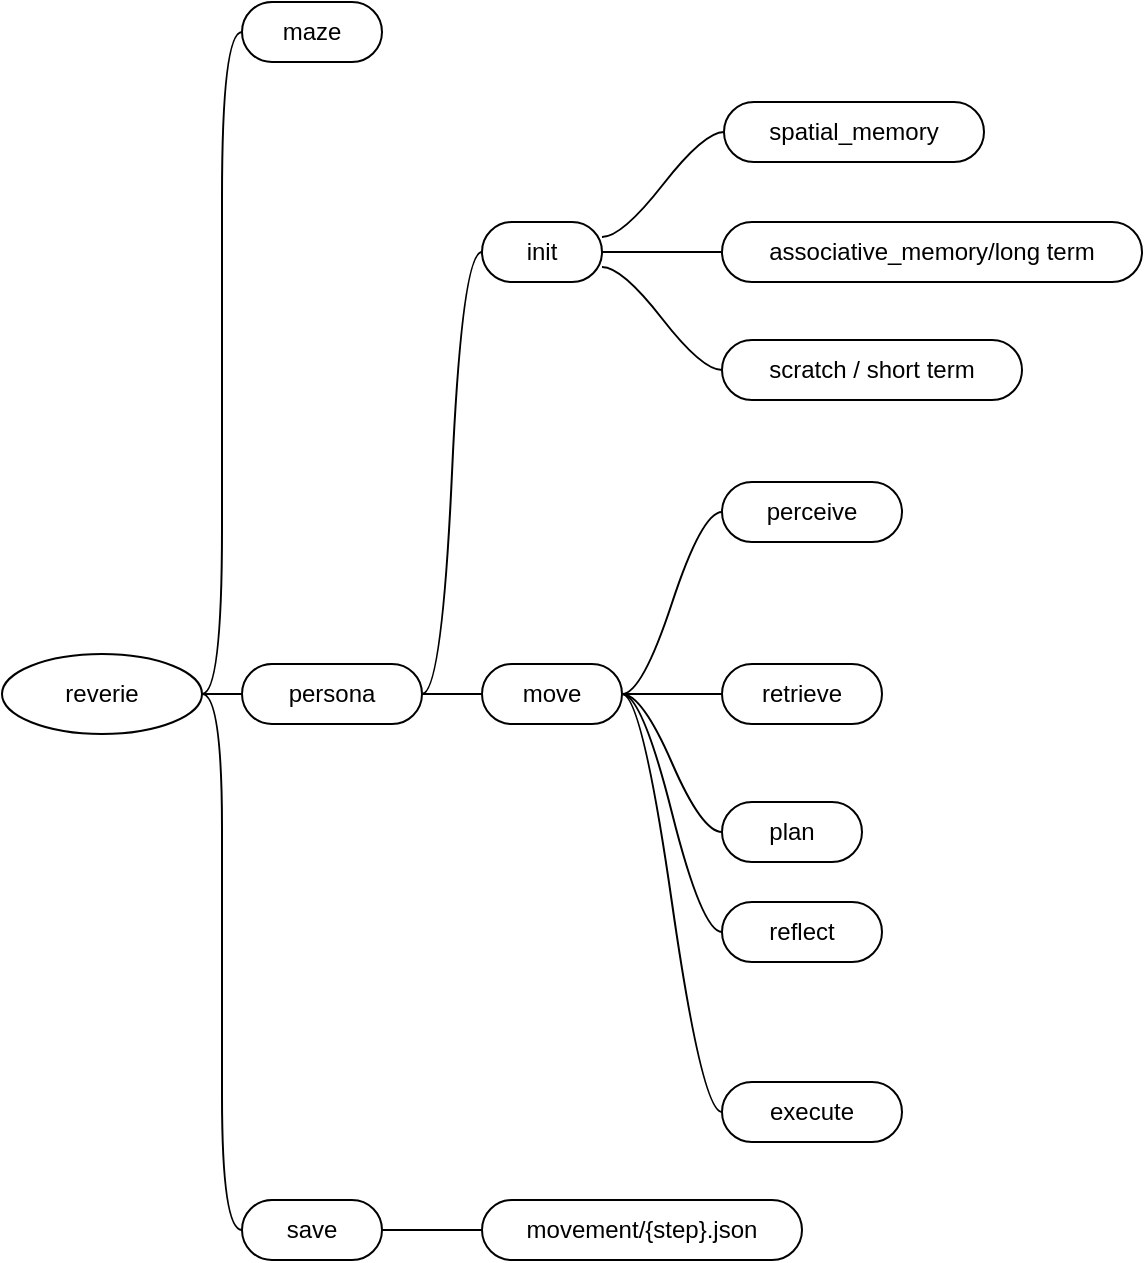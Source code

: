 <mxfile version="24.6.0" type="github" pages="2">
  <diagram name="reverie" id="s_nkpmsKXtiOrl09fuT8">
    <mxGraphModel dx="1412" dy="737" grid="1" gridSize="10" guides="1" tooltips="1" connect="1" arrows="1" fold="1" page="1" pageScale="1" pageWidth="850" pageHeight="1100" math="0" shadow="0">
      <root>
        <mxCell id="0" />
        <mxCell id="1" parent="0" />
        <mxCell id="eG-PNalup7SC8HZ_1Mb5-1" value="reverie" style="ellipse;whiteSpace=wrap;html=1;align=center;newEdgeStyle={&quot;edgeStyle&quot;:&quot;entityRelationEdgeStyle&quot;,&quot;startArrow&quot;:&quot;none&quot;,&quot;endArrow&quot;:&quot;none&quot;,&quot;segment&quot;:10,&quot;curved&quot;:1,&quot;sourcePerimeterSpacing&quot;:0,&quot;targetPerimeterSpacing&quot;:0};treeFolding=1;treeMoving=1;" vertex="1" parent="1">
          <mxGeometry x="40" y="387" width="100" height="40" as="geometry" />
        </mxCell>
        <mxCell id="eG-PNalup7SC8HZ_1Mb5-4" value="maze" style="whiteSpace=wrap;html=1;rounded=1;arcSize=50;align=center;verticalAlign=middle;strokeWidth=1;autosize=1;spacing=4;treeFolding=1;treeMoving=1;newEdgeStyle={&quot;edgeStyle&quot;:&quot;entityRelationEdgeStyle&quot;,&quot;startArrow&quot;:&quot;none&quot;,&quot;endArrow&quot;:&quot;none&quot;,&quot;segment&quot;:10,&quot;curved&quot;:1,&quot;sourcePerimeterSpacing&quot;:0,&quot;targetPerimeterSpacing&quot;:0};" vertex="1" parent="1">
          <mxGeometry x="160" y="61" width="70" height="30" as="geometry" />
        </mxCell>
        <mxCell id="eG-PNalup7SC8HZ_1Mb5-5" value="" style="edgeStyle=entityRelationEdgeStyle;startArrow=none;endArrow=none;segment=10;curved=1;sourcePerimeterSpacing=0;targetPerimeterSpacing=0;rounded=0;exitX=1;exitY=0.5;exitDx=0;exitDy=0;" edge="1" target="eG-PNalup7SC8HZ_1Mb5-4" parent="1" source="eG-PNalup7SC8HZ_1Mb5-1">
          <mxGeometry relative="1" as="geometry">
            <mxPoint x="170" y="344" as="sourcePoint" />
          </mxGeometry>
        </mxCell>
        <mxCell id="eG-PNalup7SC8HZ_1Mb5-6" value="persona" style="whiteSpace=wrap;html=1;rounded=1;arcSize=50;align=center;verticalAlign=middle;strokeWidth=1;autosize=1;spacing=4;treeFolding=1;treeMoving=1;newEdgeStyle={&quot;edgeStyle&quot;:&quot;entityRelationEdgeStyle&quot;,&quot;startArrow&quot;:&quot;none&quot;,&quot;endArrow&quot;:&quot;none&quot;,&quot;segment&quot;:10,&quot;curved&quot;:1,&quot;sourcePerimeterSpacing&quot;:0,&quot;targetPerimeterSpacing&quot;:0};" vertex="1" parent="1">
          <mxGeometry x="160" y="392" width="90" height="30" as="geometry" />
        </mxCell>
        <mxCell id="eG-PNalup7SC8HZ_1Mb5-7" value="" style="edgeStyle=entityRelationEdgeStyle;startArrow=none;endArrow=none;segment=10;curved=1;sourcePerimeterSpacing=0;targetPerimeterSpacing=0;rounded=0;exitX=1;exitY=0.5;exitDx=0;exitDy=0;" edge="1" target="eG-PNalup7SC8HZ_1Mb5-6" parent="1" source="eG-PNalup7SC8HZ_1Mb5-1">
          <mxGeometry relative="1" as="geometry">
            <mxPoint x="130" y="432" as="sourcePoint" />
          </mxGeometry>
        </mxCell>
        <mxCell id="eG-PNalup7SC8HZ_1Mb5-8" value="init" style="whiteSpace=wrap;html=1;rounded=1;arcSize=50;align=center;verticalAlign=middle;strokeWidth=1;autosize=1;spacing=4;treeFolding=1;treeMoving=1;newEdgeStyle={&quot;edgeStyle&quot;:&quot;entityRelationEdgeStyle&quot;,&quot;startArrow&quot;:&quot;none&quot;,&quot;endArrow&quot;:&quot;none&quot;,&quot;segment&quot;:10,&quot;curved&quot;:1,&quot;sourcePerimeterSpacing&quot;:0,&quot;targetPerimeterSpacing&quot;:0};" vertex="1" parent="1">
          <mxGeometry x="280" y="171" width="60" height="30" as="geometry" />
        </mxCell>
        <mxCell id="eG-PNalup7SC8HZ_1Mb5-9" value="" style="edgeStyle=entityRelationEdgeStyle;startArrow=none;endArrow=none;segment=10;curved=1;sourcePerimeterSpacing=0;targetPerimeterSpacing=0;rounded=0;exitX=1;exitY=0.5;exitDx=0;exitDy=0;" edge="1" target="eG-PNalup7SC8HZ_1Mb5-8" parent="1" source="eG-PNalup7SC8HZ_1Mb5-6">
          <mxGeometry relative="1" as="geometry">
            <mxPoint x="310" y="374" as="sourcePoint" />
          </mxGeometry>
        </mxCell>
        <mxCell id="eG-PNalup7SC8HZ_1Mb5-10" value="move" style="whiteSpace=wrap;html=1;rounded=1;arcSize=50;align=center;verticalAlign=middle;strokeWidth=1;autosize=1;spacing=4;treeFolding=1;treeMoving=1;newEdgeStyle={&quot;edgeStyle&quot;:&quot;entityRelationEdgeStyle&quot;,&quot;startArrow&quot;:&quot;none&quot;,&quot;endArrow&quot;:&quot;none&quot;,&quot;segment&quot;:10,&quot;curved&quot;:1,&quot;sourcePerimeterSpacing&quot;:0,&quot;targetPerimeterSpacing&quot;:0};" vertex="1" parent="1">
          <mxGeometry x="280" y="392" width="70" height="30" as="geometry" />
        </mxCell>
        <mxCell id="eG-PNalup7SC8HZ_1Mb5-11" value="" style="edgeStyle=entityRelationEdgeStyle;startArrow=none;endArrow=none;segment=10;curved=1;sourcePerimeterSpacing=0;targetPerimeterSpacing=0;rounded=0;exitX=1;exitY=0.5;exitDx=0;exitDy=0;" edge="1" target="eG-PNalup7SC8HZ_1Mb5-10" parent="1" source="eG-PNalup7SC8HZ_1Mb5-6">
          <mxGeometry relative="1" as="geometry">
            <mxPoint x="380" y="474" as="sourcePoint" />
          </mxGeometry>
        </mxCell>
        <mxCell id="eG-PNalup7SC8HZ_1Mb5-12" value="save" style="whiteSpace=wrap;html=1;rounded=1;arcSize=50;align=center;verticalAlign=middle;strokeWidth=1;autosize=1;spacing=4;treeFolding=1;treeMoving=1;newEdgeStyle={&quot;edgeStyle&quot;:&quot;entityRelationEdgeStyle&quot;,&quot;startArrow&quot;:&quot;none&quot;,&quot;endArrow&quot;:&quot;none&quot;,&quot;segment&quot;:10,&quot;curved&quot;:1,&quot;sourcePerimeterSpacing&quot;:0,&quot;targetPerimeterSpacing&quot;:0};" vertex="1" parent="1">
          <mxGeometry x="160" y="660" width="70" height="30" as="geometry" />
        </mxCell>
        <mxCell id="eG-PNalup7SC8HZ_1Mb5-13" value="" style="edgeStyle=entityRelationEdgeStyle;startArrow=none;endArrow=none;segment=10;curved=1;sourcePerimeterSpacing=0;targetPerimeterSpacing=0;rounded=0;exitX=1;exitY=0.5;exitDx=0;exitDy=0;" edge="1" target="eG-PNalup7SC8HZ_1Mb5-12" parent="1" source="eG-PNalup7SC8HZ_1Mb5-1">
          <mxGeometry relative="1" as="geometry">
            <mxPoint x="260" y="407" as="sourcePoint" />
            <Array as="points">
              <mxPoint x="280" y="432" />
            </Array>
          </mxGeometry>
        </mxCell>
        <mxCell id="eG-PNalup7SC8HZ_1Mb5-14" value="perceive" style="whiteSpace=wrap;html=1;rounded=1;arcSize=50;align=center;verticalAlign=middle;strokeWidth=1;autosize=1;spacing=4;treeFolding=1;treeMoving=1;newEdgeStyle={&quot;edgeStyle&quot;:&quot;entityRelationEdgeStyle&quot;,&quot;startArrow&quot;:&quot;none&quot;,&quot;endArrow&quot;:&quot;none&quot;,&quot;segment&quot;:10,&quot;curved&quot;:1,&quot;sourcePerimeterSpacing&quot;:0,&quot;targetPerimeterSpacing&quot;:0};" vertex="1" parent="1">
          <mxGeometry x="400" y="301" width="90" height="30" as="geometry" />
        </mxCell>
        <mxCell id="eG-PNalup7SC8HZ_1Mb5-15" value="" style="edgeStyle=entityRelationEdgeStyle;startArrow=none;endArrow=none;segment=10;curved=1;sourcePerimeterSpacing=0;targetPerimeterSpacing=0;rounded=0;exitX=1;exitY=0.5;exitDx=0;exitDy=0;" edge="1" target="eG-PNalup7SC8HZ_1Mb5-14" parent="1" source="eG-PNalup7SC8HZ_1Mb5-10">
          <mxGeometry relative="1" as="geometry">
            <mxPoint x="440" y="392" as="sourcePoint" />
          </mxGeometry>
        </mxCell>
        <mxCell id="eG-PNalup7SC8HZ_1Mb5-16" value="retrieve" style="whiteSpace=wrap;html=1;rounded=1;arcSize=50;align=center;verticalAlign=middle;strokeWidth=1;autosize=1;spacing=4;treeFolding=1;treeMoving=1;newEdgeStyle={&quot;edgeStyle&quot;:&quot;entityRelationEdgeStyle&quot;,&quot;startArrow&quot;:&quot;none&quot;,&quot;endArrow&quot;:&quot;none&quot;,&quot;segment&quot;:10,&quot;curved&quot;:1,&quot;sourcePerimeterSpacing&quot;:0,&quot;targetPerimeterSpacing&quot;:0};" vertex="1" parent="1">
          <mxGeometry x="400" y="392" width="80" height="30" as="geometry" />
        </mxCell>
        <mxCell id="eG-PNalup7SC8HZ_1Mb5-17" value="" style="edgeStyle=entityRelationEdgeStyle;startArrow=none;endArrow=none;segment=10;curved=1;sourcePerimeterSpacing=0;targetPerimeterSpacing=0;rounded=0;exitX=1;exitY=0.5;exitDx=0;exitDy=0;" edge="1" target="eG-PNalup7SC8HZ_1Mb5-16" parent="1" source="eG-PNalup7SC8HZ_1Mb5-10">
          <mxGeometry relative="1" as="geometry">
            <mxPoint x="460" y="424" as="sourcePoint" />
          </mxGeometry>
        </mxCell>
        <mxCell id="eG-PNalup7SC8HZ_1Mb5-18" value="plan" style="whiteSpace=wrap;html=1;rounded=1;arcSize=50;align=center;verticalAlign=middle;strokeWidth=1;autosize=1;spacing=4;treeFolding=1;treeMoving=1;newEdgeStyle={&quot;edgeStyle&quot;:&quot;entityRelationEdgeStyle&quot;,&quot;startArrow&quot;:&quot;none&quot;,&quot;endArrow&quot;:&quot;none&quot;,&quot;segment&quot;:10,&quot;curved&quot;:1,&quot;sourcePerimeterSpacing&quot;:0,&quot;targetPerimeterSpacing&quot;:0};" vertex="1" parent="1">
          <mxGeometry x="400" y="461" width="70" height="30" as="geometry" />
        </mxCell>
        <mxCell id="eG-PNalup7SC8HZ_1Mb5-19" value="" style="edgeStyle=entityRelationEdgeStyle;startArrow=none;endArrow=none;segment=10;curved=1;sourcePerimeterSpacing=0;targetPerimeterSpacing=0;rounded=0;exitX=1;exitY=0.5;exitDx=0;exitDy=0;" edge="1" target="eG-PNalup7SC8HZ_1Mb5-18" parent="1" source="eG-PNalup7SC8HZ_1Mb5-10">
          <mxGeometry relative="1" as="geometry">
            <mxPoint x="420" y="464" as="sourcePoint" />
          </mxGeometry>
        </mxCell>
        <mxCell id="eG-PNalup7SC8HZ_1Mb5-20" value="execute" style="whiteSpace=wrap;html=1;rounded=1;arcSize=50;align=center;verticalAlign=middle;strokeWidth=1;autosize=1;spacing=4;treeFolding=1;treeMoving=1;newEdgeStyle={&quot;edgeStyle&quot;:&quot;entityRelationEdgeStyle&quot;,&quot;startArrow&quot;:&quot;none&quot;,&quot;endArrow&quot;:&quot;none&quot;,&quot;segment&quot;:10,&quot;curved&quot;:1,&quot;sourcePerimeterSpacing&quot;:0,&quot;targetPerimeterSpacing&quot;:0};" vertex="1" parent="1">
          <mxGeometry x="400" y="601" width="90" height="30" as="geometry" />
        </mxCell>
        <mxCell id="eG-PNalup7SC8HZ_1Mb5-21" value="" style="edgeStyle=entityRelationEdgeStyle;startArrow=none;endArrow=none;segment=10;curved=1;sourcePerimeterSpacing=0;targetPerimeterSpacing=0;rounded=0;exitX=1;exitY=0.5;exitDx=0;exitDy=0;" edge="1" target="eG-PNalup7SC8HZ_1Mb5-20" parent="1" source="eG-PNalup7SC8HZ_1Mb5-10">
          <mxGeometry relative="1" as="geometry">
            <mxPoint x="405" y="524" as="sourcePoint" />
          </mxGeometry>
        </mxCell>
        <mxCell id="eG-PNalup7SC8HZ_1Mb5-22" value="reflect" style="whiteSpace=wrap;html=1;rounded=1;arcSize=50;align=center;verticalAlign=middle;strokeWidth=1;autosize=1;spacing=4;treeFolding=1;treeMoving=1;newEdgeStyle={&quot;edgeStyle&quot;:&quot;entityRelationEdgeStyle&quot;,&quot;startArrow&quot;:&quot;none&quot;,&quot;endArrow&quot;:&quot;none&quot;,&quot;segment&quot;:10,&quot;curved&quot;:1,&quot;sourcePerimeterSpacing&quot;:0,&quot;targetPerimeterSpacing&quot;:0};" vertex="1" parent="1">
          <mxGeometry x="400" y="511" width="80" height="30" as="geometry" />
        </mxCell>
        <mxCell id="eG-PNalup7SC8HZ_1Mb5-23" value="" style="edgeStyle=entityRelationEdgeStyle;startArrow=none;endArrow=none;segment=10;curved=1;sourcePerimeterSpacing=0;targetPerimeterSpacing=0;rounded=0;" edge="1" target="eG-PNalup7SC8HZ_1Mb5-22" parent="1" source="eG-PNalup7SC8HZ_1Mb5-10">
          <mxGeometry relative="1" as="geometry">
            <mxPoint x="425" y="504" as="sourcePoint" />
          </mxGeometry>
        </mxCell>
        <mxCell id="eG-PNalup7SC8HZ_1Mb5-25" value="spatial_memory" style="whiteSpace=wrap;html=1;rounded=1;arcSize=50;align=center;verticalAlign=middle;strokeWidth=1;autosize=1;spacing=4;treeFolding=1;treeMoving=1;newEdgeStyle={&quot;edgeStyle&quot;:&quot;entityRelationEdgeStyle&quot;,&quot;startArrow&quot;:&quot;none&quot;,&quot;endArrow&quot;:&quot;none&quot;,&quot;segment&quot;:10,&quot;curved&quot;:1,&quot;sourcePerimeterSpacing&quot;:0,&quot;targetPerimeterSpacing&quot;:0};" vertex="1" parent="1">
          <mxGeometry x="401" y="111" width="130" height="30" as="geometry" />
        </mxCell>
        <mxCell id="eG-PNalup7SC8HZ_1Mb5-26" value="" style="edgeStyle=entityRelationEdgeStyle;startArrow=none;endArrow=none;segment=10;curved=1;sourcePerimeterSpacing=0;targetPerimeterSpacing=0;rounded=0;exitX=1;exitY=0.25;exitDx=0;exitDy=0;" edge="1" target="eG-PNalup7SC8HZ_1Mb5-25" parent="1" source="eG-PNalup7SC8HZ_1Mb5-8">
          <mxGeometry relative="1" as="geometry">
            <mxPoint x="370" y="152" as="sourcePoint" />
          </mxGeometry>
        </mxCell>
        <mxCell id="eG-PNalup7SC8HZ_1Mb5-27" value="associative_memory/long term" style="whiteSpace=wrap;html=1;rounded=1;arcSize=50;align=center;verticalAlign=middle;strokeWidth=1;autosize=1;spacing=4;treeFolding=1;treeMoving=1;newEdgeStyle={&quot;edgeStyle&quot;:&quot;entityRelationEdgeStyle&quot;,&quot;startArrow&quot;:&quot;none&quot;,&quot;endArrow&quot;:&quot;none&quot;,&quot;segment&quot;:10,&quot;curved&quot;:1,&quot;sourcePerimeterSpacing&quot;:0,&quot;targetPerimeterSpacing&quot;:0};" vertex="1" parent="1">
          <mxGeometry x="400" y="171" width="210" height="30" as="geometry" />
        </mxCell>
        <mxCell id="eG-PNalup7SC8HZ_1Mb5-28" value="" style="edgeStyle=entityRelationEdgeStyle;startArrow=none;endArrow=none;segment=10;curved=1;sourcePerimeterSpacing=0;targetPerimeterSpacing=0;rounded=0;exitX=1;exitY=0.5;exitDx=0;exitDy=0;" edge="1" target="eG-PNalup7SC8HZ_1Mb5-27" parent="1" source="eG-PNalup7SC8HZ_1Mb5-8">
          <mxGeometry relative="1" as="geometry">
            <mxPoint x="370" y="192" as="sourcePoint" />
          </mxGeometry>
        </mxCell>
        <mxCell id="eG-PNalup7SC8HZ_1Mb5-29" value="scratch / short term" style="whiteSpace=wrap;html=1;rounded=1;arcSize=50;align=center;verticalAlign=middle;strokeWidth=1;autosize=1;spacing=4;treeFolding=1;treeMoving=1;newEdgeStyle={&quot;edgeStyle&quot;:&quot;entityRelationEdgeStyle&quot;,&quot;startArrow&quot;:&quot;none&quot;,&quot;endArrow&quot;:&quot;none&quot;,&quot;segment&quot;:10,&quot;curved&quot;:1,&quot;sourcePerimeterSpacing&quot;:0,&quot;targetPerimeterSpacing&quot;:0};direction=south;" vertex="1" parent="1">
          <mxGeometry x="400" y="230" width="150" height="30" as="geometry" />
        </mxCell>
        <mxCell id="eG-PNalup7SC8HZ_1Mb5-30" value="" style="edgeStyle=entityRelationEdgeStyle;startArrow=none;endArrow=none;segment=10;curved=1;sourcePerimeterSpacing=0;targetPerimeterSpacing=0;rounded=0;exitX=1;exitY=0.75;exitDx=0;exitDy=0;" edge="1" target="eG-PNalup7SC8HZ_1Mb5-29" parent="1" source="eG-PNalup7SC8HZ_1Mb5-8">
          <mxGeometry relative="1" as="geometry">
            <mxPoint x="370" y="262" as="sourcePoint" />
          </mxGeometry>
        </mxCell>
        <mxCell id="eG-PNalup7SC8HZ_1Mb5-31" value="movement/{step}.json" style="whiteSpace=wrap;html=1;rounded=1;arcSize=50;align=center;verticalAlign=middle;strokeWidth=1;autosize=1;spacing=4;treeFolding=1;treeMoving=1;newEdgeStyle={&quot;edgeStyle&quot;:&quot;entityRelationEdgeStyle&quot;,&quot;startArrow&quot;:&quot;none&quot;,&quot;endArrow&quot;:&quot;none&quot;,&quot;segment&quot;:10,&quot;curved&quot;:1,&quot;sourcePerimeterSpacing&quot;:0,&quot;targetPerimeterSpacing&quot;:0};" vertex="1" parent="1">
          <mxGeometry x="280" y="660" width="160" height="30" as="geometry" />
        </mxCell>
        <mxCell id="eG-PNalup7SC8HZ_1Mb5-32" value="" style="edgeStyle=entityRelationEdgeStyle;startArrow=none;endArrow=none;segment=10;curved=1;sourcePerimeterSpacing=0;targetPerimeterSpacing=0;rounded=0;" edge="1" target="eG-PNalup7SC8HZ_1Mb5-31" parent="1" source="eG-PNalup7SC8HZ_1Mb5-12">
          <mxGeometry relative="1" as="geometry">
            <mxPoint x="390" y="750" as="sourcePoint" />
          </mxGeometry>
        </mxCell>
      </root>
    </mxGraphModel>
  </diagram>
  <diagram id="cUfliv01kf6vy-UyrQmn" name="display">
    <mxGraphModel dx="1177" dy="614" grid="1" gridSize="10" guides="1" tooltips="1" connect="1" arrows="1" fold="1" page="1" pageScale="1" pageWidth="850" pageHeight="1100" math="0" shadow="0">
      <root>
        <mxCell id="0" />
        <mxCell id="1" parent="0" />
        <mxCell id="3kVxHAPwqvVrCm8ggJUC-1" value="Phaser.js :&lt;span style=&quot;font-family: &amp;quot;DM Sans&amp;quot;, -apple-system, BlinkMacSystemFont, &amp;quot;Segoe UI&amp;quot;, Roboto, &amp;quot;Helvetica Neue&amp;quot;, Arial, &amp;quot;Noto Sans&amp;quot;, sans-serif, &amp;quot;Apple Color Emoji&amp;quot;, &amp;quot;Segoe UI Emoji&amp;quot;, &amp;quot;Segoe UI Symbol&amp;quot;, &amp;quot;Noto Color Emoji&amp;quot;; background-color: rgb(255, 255, 255);&quot;&gt;&lt;font style=&quot;font-size: 11px;&quot;&gt;是一个快速、免费且开源的 2D 游戏框架，用于在 HTML5 Canvas 和 WebGL 中创建游戏。&lt;/font&gt;&lt;/span&gt;" style="text;html=1;whiteSpace=wrap;overflow=hidden;rounded=0;fillColor=#fff2cc;strokeColor=#d6b656;fontColor=default;" vertex="1" parent="1">
          <mxGeometry x="150" y="110" width="510" height="30" as="geometry" />
        </mxCell>
        <mxCell id="3kVxHAPwqvVrCm8ggJUC-2" value="&lt;pre style=&quot;box-sizing: border-box; font-family: var(--fontStack-monospace, ui-monospace, SFMono-Regular, SF Mono, Menlo, Consolas, Liberation Mono, monospace); font-size: 13.6px; margin-top: 0px; margin-bottom: 0px; overflow-wrap: normal; padding: var(--base-size-16); overflow: auto; line-height: 1.45; color: rgb(31, 35, 40); background-color: rgb(246, 248, 250); border-radius: 6px; text-align: start;&quot; class=&quot;notranslate&quot;&gt;&lt;code style=&quot;box-sizing: border-box; font-family: var(--fontStack-monospace, ui-monospace, SFMono-Regular, SF Mono, Menlo, Consolas, Liberation Mono, monospace); font-size: 13.6px; padding: 0px; margin: 0px; background: transparent; border-radius: 6px; word-break: normal; border: 0px; display: inline; overflow: visible; line-height: inherit; overflow-wrap: normal;&quot;&gt;python manage.py runserver&lt;/code&gt;&lt;/pre&gt;" style="rounded=0;whiteSpace=wrap;html=1;" vertex="1" parent="1">
          <mxGeometry x="120" y="200" width="230" height="30" as="geometry" />
        </mxCell>
        <mxCell id="3kVxHAPwqvVrCm8ggJUC-3" value="demo&lt;div&gt;compressed_storage&lt;/div&gt;&lt;div&gt;templates/demo/demo.html&lt;/div&gt;&lt;div&gt;templates/demo/main_script.html&lt;br&gt;&lt;/div&gt;" style="rounded=0;whiteSpace=wrap;html=1;align=left;" vertex="1" parent="1">
          <mxGeometry x="60" y="270" width="200" height="60" as="geometry" />
        </mxCell>
        <mxCell id="3kVxHAPwqvVrCm8ggJUC-6" value="replay/process/update&lt;br&gt;&lt;div&gt;compressed_storage&lt;/div&gt;&lt;div&gt;templates/home/home.html&lt;/div&gt;&lt;div&gt;templates/home/main_script.html&lt;/div&gt;" style="rounded=0;whiteSpace=wrap;html=1;align=left;" vertex="1" parent="1">
          <mxGeometry x="120" y="400" width="200" height="60" as="geometry" />
        </mxCell>
      </root>
    </mxGraphModel>
  </diagram>
</mxfile>
